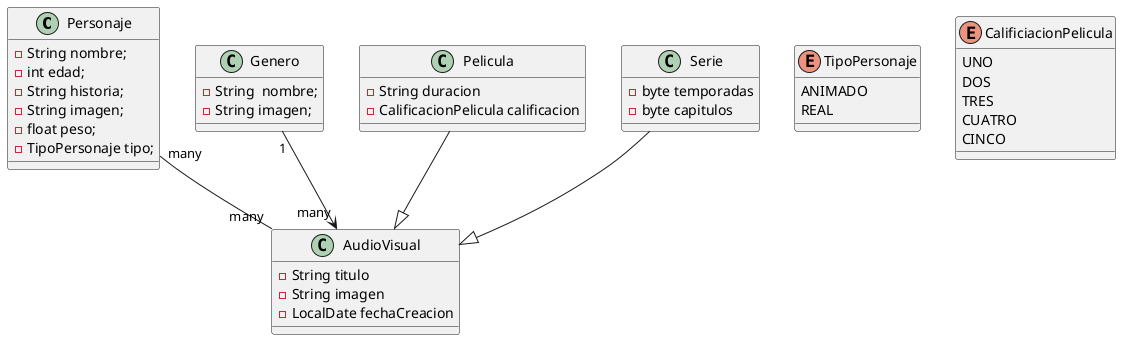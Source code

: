 @startuml
Personaje "many" -- "many" AudioVisual
Genero  "1" --> "many" AudioVisual
Pelicula  --|> AudioVisual
Serie     --|> AudioVisual
 class Personaje {
    - String nombre;
    - int edad;
    - String historia;
    - String imagen;
    - float peso;
    - TipoPersonaje tipo;
}

 class Genero {
     - String  nombre;
     - String imagen;
}

 class Pelicula {
    - String duracion
    - CalificacionPelicula calificacion
}
class Serie{
 - byte temporadas
 - byte capitulos
}


class AudioVisual {
    - String titulo
    - String imagen
    - LocalDate fechaCreacion
}


enum TipoPersonaje {
    ANIMADO
    REAL
}

enum CalificiacionPelicula {
    UNO
    DOS
    TRES
    CUATRO
    CINCO
}


@enduml